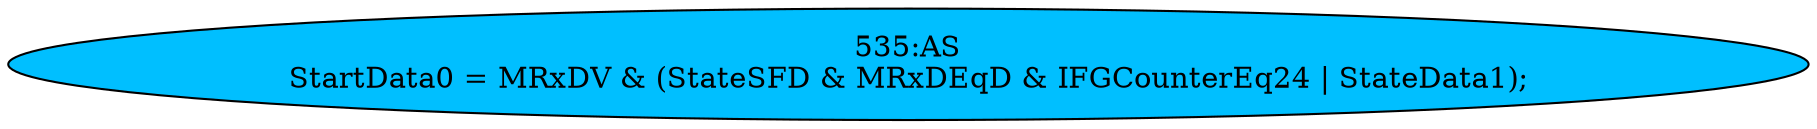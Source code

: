 strict digraph "" {
	node [label="\N"];
	"535:AS"	 [ast="<pyverilog.vparser.ast.Assign object at 0x7fb430548bd0>",
		def_var="['StartData0']",
		fillcolor=deepskyblue,
		label="535:AS
StartData0 = MRxDV & (StateSFD & MRxDEqD & IFGCounterEq24 | StateData1);",
		statements="[]",
		style=filled,
		typ=Assign,
		use_var="['MRxDV', 'StateSFD', 'MRxDEqD', 'IFGCounterEq24', 'StateData1']"];
}
